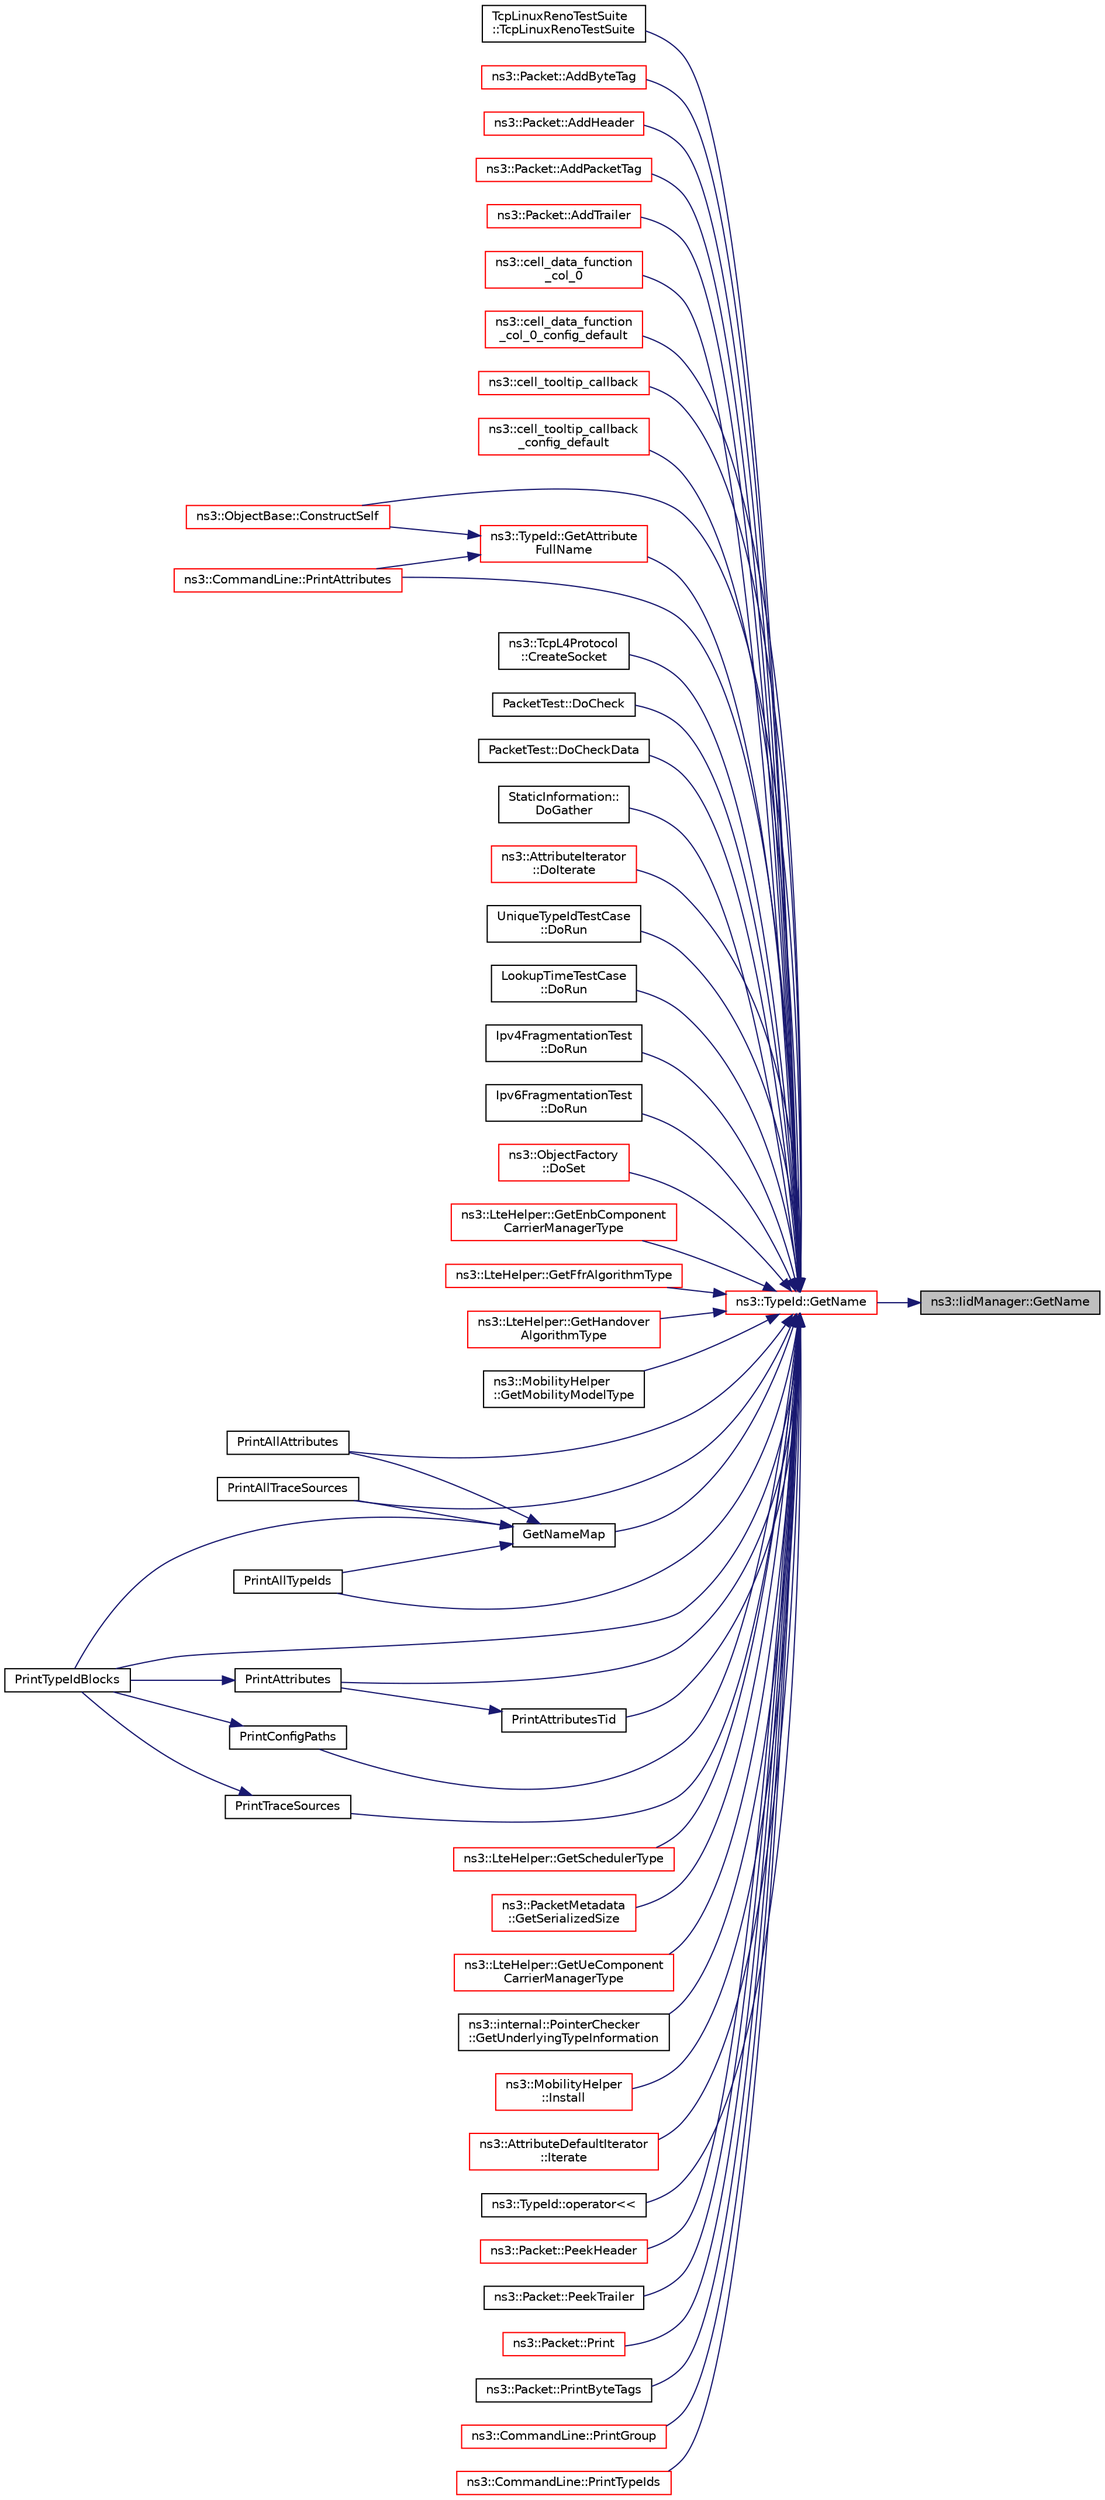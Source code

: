 digraph "ns3::IidManager::GetName"
{
 // LATEX_PDF_SIZE
  edge [fontname="Helvetica",fontsize="10",labelfontname="Helvetica",labelfontsize="10"];
  node [fontname="Helvetica",fontsize="10",shape=record];
  rankdir="RL";
  Node1 [label="ns3::IidManager::GetName",height=0.2,width=0.4,color="black", fillcolor="grey75", style="filled", fontcolor="black",tooltip="Get the name of a type id."];
  Node1 -> Node2 [dir="back",color="midnightblue",fontsize="10",style="solid",fontname="Helvetica"];
  Node2 [label="ns3::TypeId::GetName",height=0.2,width=0.4,color="red", fillcolor="white", style="filled",URL="$classns3_1_1_type_id.html#abc4965475a579c2afdc668d7a7d58374",tooltip="Get the name."];
  Node2 -> Node3 [dir="back",color="midnightblue",fontsize="10",style="solid",fontname="Helvetica"];
  Node3 [label="TcpLinuxRenoTestSuite\l::TcpLinuxRenoTestSuite",height=0.2,width=0.4,color="black", fillcolor="white", style="filled",URL="$class_tcp_linux_reno_test_suite.html#a364ff4b6b65a2cfcaba4be9c585d1982",tooltip=" "];
  Node2 -> Node4 [dir="back",color="midnightblue",fontsize="10",style="solid",fontname="Helvetica"];
  Node4 [label="ns3::Packet::AddByteTag",height=0.2,width=0.4,color="red", fillcolor="white", style="filled",URL="$classns3_1_1_packet.html#ad62c58f829e211a1604d203b871098af",tooltip="Tag each byte included in this packet with a new byte tag."];
  Node2 -> Node17 [dir="back",color="midnightblue",fontsize="10",style="solid",fontname="Helvetica"];
  Node17 [label="ns3::Packet::AddHeader",height=0.2,width=0.4,color="red", fillcolor="white", style="filled",URL="$classns3_1_1_packet.html#a465108c595a0bc592095cbcab1832ed8",tooltip="Add header to this packet."];
  Node2 -> Node662 [dir="back",color="midnightblue",fontsize="10",style="solid",fontname="Helvetica"];
  Node662 [label="ns3::Packet::AddPacketTag",height=0.2,width=0.4,color="red", fillcolor="white", style="filled",URL="$classns3_1_1_packet.html#ac4a6bcd77e58bdc14c42a7d572d66cc9",tooltip="Add a packet tag."];
  Node2 -> Node772 [dir="back",color="midnightblue",fontsize="10",style="solid",fontname="Helvetica"];
  Node772 [label="ns3::Packet::AddTrailer",height=0.2,width=0.4,color="red", fillcolor="white", style="filled",URL="$classns3_1_1_packet.html#ae26b490c30ae5bc98be5181ec6e06db8",tooltip="Add trailer to this packet."];
  Node2 -> Node774 [dir="back",color="midnightblue",fontsize="10",style="solid",fontname="Helvetica"];
  Node774 [label="ns3::cell_data_function\l_col_0",height=0.2,width=0.4,color="red", fillcolor="white", style="filled",URL="$namespacens3.html#abf373e954479aa3a2ba07d811d802311",tooltip="This function includes the name of the object, pointer, vector or vector item in the first column."];
  Node2 -> Node777 [dir="back",color="midnightblue",fontsize="10",style="solid",fontname="Helvetica"];
  Node777 [label="ns3::cell_data_function\l_col_0_config_default",height=0.2,width=0.4,color="red", fillcolor="white", style="filled",URL="$namespacens3.html#a18dc38f97b2252c3e10d44f9dbbe366b",tooltip="This function writes the attribute or typeid name in the column 0."];
  Node2 -> Node780 [dir="back",color="midnightblue",fontsize="10",style="solid",fontname="Helvetica"];
  Node780 [label="ns3::cell_tooltip_callback",height=0.2,width=0.4,color="red", fillcolor="white", style="filled",URL="$namespacens3.html#a0b4dc016823f5ae857205ca40e91cc56",tooltip="This function displays the tooltip for an object, pointer, vector item or an attribute."];
  Node2 -> Node781 [dir="back",color="midnightblue",fontsize="10",style="solid",fontname="Helvetica"];
  Node781 [label="ns3::cell_tooltip_callback\l_config_default",height=0.2,width=0.4,color="red", fillcolor="white", style="filled",URL="$namespacens3.html#a614e487215e562d0b6ac0b3b3f443f20",tooltip="This function is used to display a tooltip whenever the user puts the mouse over a type ID or an attr..."];
  Node2 -> Node782 [dir="back",color="midnightblue",fontsize="10",style="solid",fontname="Helvetica"];
  Node782 [label="ns3::ObjectBase::ConstructSelf",height=0.2,width=0.4,color="red", fillcolor="white", style="filled",URL="$classns3_1_1_object_base.html#a5cda18dec6d0744cb652a3ed60056958",tooltip="Complete construction of ObjectBase; invoked by derived classes."];
  Node2 -> Node893 [dir="back",color="midnightblue",fontsize="10",style="solid",fontname="Helvetica"];
  Node893 [label="ns3::TcpL4Protocol\l::CreateSocket",height=0.2,width=0.4,color="black", fillcolor="white", style="filled",URL="$classns3_1_1_tcp_l4_protocol.html#aff234df940f094cabaf74f5383639574",tooltip="Create a TCP socket using the specified congestion control algorithm TypeId."];
  Node2 -> Node2861 [dir="back",color="midnightblue",fontsize="10",style="solid",fontname="Helvetica"];
  Node2861 [label="PacketTest::DoCheck",height=0.2,width=0.4,color="black", fillcolor="white", style="filled",URL="$class_packet_test.html#a8bfedb5c3b60f014e305a87701e73797",tooltip="Checks the packet."];
  Node2 -> Node2862 [dir="back",color="midnightblue",fontsize="10",style="solid",fontname="Helvetica"];
  Node2862 [label="PacketTest::DoCheckData",height=0.2,width=0.4,color="black", fillcolor="white", style="filled",URL="$class_packet_test.html#a465a59af7738ee55076b0a10a66016b4",tooltip=" "];
  Node2 -> Node2863 [dir="back",color="midnightblue",fontsize="10",style="solid",fontname="Helvetica"];
  Node2863 [label="StaticInformation::\lDoGather",height=0.2,width=0.4,color="black", fillcolor="white", style="filled",URL="$class_static_information.html#a069effffe5ecd58b6cc7eeb86d4eed0e",tooltip="Gather attribute, configuration path information for tid."];
  Node2 -> Node2864 [dir="back",color="midnightblue",fontsize="10",style="solid",fontname="Helvetica"];
  Node2864 [label="ns3::AttributeIterator\l::DoIterate",height=0.2,width=0.4,color="red", fillcolor="white", style="filled",URL="$classns3_1_1_attribute_iterator.html#a01259d50f232e21c9c605547e26b34bb",tooltip="Perform the iteration."];
  Node2 -> Node2867 [dir="back",color="midnightblue",fontsize="10",style="solid",fontname="Helvetica"];
  Node2867 [label="UniqueTypeIdTestCase\l::DoRun",height=0.2,width=0.4,color="black", fillcolor="white", style="filled",URL="$class_unique_type_id_test_case.html#aaaf0de0c7f78d4143b4e205828cc9726",tooltip="Implementation to actually run this TestCase."];
  Node2 -> Node2868 [dir="back",color="midnightblue",fontsize="10",style="solid",fontname="Helvetica"];
  Node2868 [label="LookupTimeTestCase\l::DoRun",height=0.2,width=0.4,color="black", fillcolor="white", style="filled",URL="$class_lookup_time_test_case.html#a666ef6b8a01c9e1c8c7eddc424f1edc4",tooltip="Implementation to actually run this TestCase."];
  Node2 -> Node12 [dir="back",color="midnightblue",fontsize="10",style="solid",fontname="Helvetica"];
  Node12 [label="Ipv4FragmentationTest\l::DoRun",height=0.2,width=0.4,color="black", fillcolor="white", style="filled",URL="$class_ipv4_fragmentation_test.html#abe15a9d41a354bd95bf8c0b1622a54cb",tooltip="Implementation to actually run this TestCase."];
  Node2 -> Node14 [dir="back",color="midnightblue",fontsize="10",style="solid",fontname="Helvetica"];
  Node14 [label="Ipv6FragmentationTest\l::DoRun",height=0.2,width=0.4,color="black", fillcolor="white", style="filled",URL="$class_ipv6_fragmentation_test.html#a83bd2f74ceac188b83cfb604a90c7b7b",tooltip="Implementation to actually run this TestCase."];
  Node2 -> Node2869 [dir="back",color="midnightblue",fontsize="10",style="solid",fontname="Helvetica"];
  Node2869 [label="ns3::ObjectFactory\l::DoSet",height=0.2,width=0.4,color="red", fillcolor="white", style="filled",URL="$classns3_1_1_object_factory.html#aadb67a8cecc138001fd042e4960123f3",tooltip="Set an attribute to be set during construction."];
  Node2 -> Node3023 [dir="back",color="midnightblue",fontsize="10",style="solid",fontname="Helvetica"];
  Node3023 [label="ns3::TypeId::GetAttribute\lFullName",height=0.2,width=0.4,color="red", fillcolor="white", style="filled",URL="$classns3_1_1_type_id.html#a750c20decd8786e40ae504f566345177",tooltip="Get the Attribute name by index."];
  Node3023 -> Node782 [dir="back",color="midnightblue",fontsize="10",style="solid",fontname="Helvetica"];
  Node3023 -> Node3025 [dir="back",color="midnightblue",fontsize="10",style="solid",fontname="Helvetica"];
  Node3025 [label="ns3::CommandLine::PrintAttributes",height=0.2,width=0.4,color="red", fillcolor="white", style="filled",URL="$classns3_1_1_command_line.html#acf37895d9990d95ccdba148ce3df5023",tooltip="Handler for --PrintAttributes: print the attributes for a given type."];
  Node2 -> Node3029 [dir="back",color="midnightblue",fontsize="10",style="solid",fontname="Helvetica"];
  Node3029 [label="ns3::LteHelper::GetEnbComponent\lCarrierManagerType",height=0.2,width=0.4,color="red", fillcolor="white", style="filled",URL="$classns3_1_1_lte_helper.html#a3766f7608368f55b6f1bdd074a43cc4d",tooltip=" "];
  Node2 -> Node3031 [dir="back",color="midnightblue",fontsize="10",style="solid",fontname="Helvetica"];
  Node3031 [label="ns3::LteHelper::GetFfrAlgorithmType",height=0.2,width=0.4,color="red", fillcolor="white", style="filled",URL="$classns3_1_1_lte_helper.html#a622eaffbf4cb51da21b315d51537ff59",tooltip=" "];
  Node2 -> Node3032 [dir="back",color="midnightblue",fontsize="10",style="solid",fontname="Helvetica"];
  Node3032 [label="ns3::LteHelper::GetHandover\lAlgorithmType",height=0.2,width=0.4,color="red", fillcolor="white", style="filled",URL="$classns3_1_1_lte_helper.html#aa418b147e8ded2ce391735ad0fce570a",tooltip=" "];
  Node2 -> Node3033 [dir="back",color="midnightblue",fontsize="10",style="solid",fontname="Helvetica"];
  Node3033 [label="ns3::MobilityHelper\l::GetMobilityModelType",height=0.2,width=0.4,color="black", fillcolor="white", style="filled",URL="$classns3_1_1_mobility_helper.html#a3d3cbecdc0ed934fd4269d2f6d021d05",tooltip=" "];
  Node2 -> Node3034 [dir="back",color="midnightblue",fontsize="10",style="solid",fontname="Helvetica"];
  Node3034 [label="GetNameMap",height=0.2,width=0.4,color="black", fillcolor="white", style="filled",URL="$print-introspected-doxygen_8cc.html#a196946b40d2e3c6afe86088e17076d3e",tooltip="Create a map from the class names to their index in the vector of TypeId's so that the names will end..."];
  Node3034 -> Node3035 [dir="back",color="midnightblue",fontsize="10",style="solid",fontname="Helvetica"];
  Node3035 [label="PrintAllAttributes",height=0.2,width=0.4,color="black", fillcolor="white", style="filled",URL="$print-introspected-doxygen_8cc.html#a6582b74e79d2b00f171c8e644108bc87",tooltip="Print the list of all Attributes."];
  Node3034 -> Node3036 [dir="back",color="midnightblue",fontsize="10",style="solid",fontname="Helvetica"];
  Node3036 [label="PrintAllTraceSources",height=0.2,width=0.4,color="black", fillcolor="white", style="filled",URL="$print-introspected-doxygen_8cc.html#a23d80244adcc8de3ea7f21080a6d9bbe",tooltip="Print the list of all Trace sources."];
  Node3034 -> Node3037 [dir="back",color="midnightblue",fontsize="10",style="solid",fontname="Helvetica"];
  Node3037 [label="PrintAllTypeIds",height=0.2,width=0.4,color="black", fillcolor="white", style="filled",URL="$print-introspected-doxygen_8cc.html#ace05c489c3a08800a0bfbadb8d4867de",tooltip="Print the list of all TypeIds."];
  Node3034 -> Node3038 [dir="back",color="midnightblue",fontsize="10",style="solid",fontname="Helvetica"];
  Node3038 [label="PrintTypeIdBlocks",height=0.2,width=0.4,color="black", fillcolor="white", style="filled",URL="$print-introspected-doxygen_8cc.html#a62645d02d71b5d1622ccb9f16d5fa412",tooltip="Print the doxy block for each TypeId."];
  Node2 -> Node3039 [dir="back",color="midnightblue",fontsize="10",style="solid",fontname="Helvetica"];
  Node3039 [label="ns3::LteHelper::GetSchedulerType",height=0.2,width=0.4,color="red", fillcolor="white", style="filled",URL="$classns3_1_1_lte_helper.html#af84d6067226d2bebf75a349339d4ad67",tooltip=" "];
  Node2 -> Node3040 [dir="back",color="midnightblue",fontsize="10",style="solid",fontname="Helvetica"];
  Node3040 [label="ns3::PacketMetadata\l::GetSerializedSize",height=0.2,width=0.4,color="red", fillcolor="white", style="filled",URL="$classns3_1_1_packet_metadata.html#af93a86641616bee2ef0edd64736e7292",tooltip="Get the metadata serialized size."];
  Node2 -> Node3044 [dir="back",color="midnightblue",fontsize="10",style="solid",fontname="Helvetica"];
  Node3044 [label="ns3::LteHelper::GetUeComponent\lCarrierManagerType",height=0.2,width=0.4,color="red", fillcolor="white", style="filled",URL="$classns3_1_1_lte_helper.html#a8e249c6f2f863b7a3c965ec401235c7d",tooltip=" "];
  Node2 -> Node3045 [dir="back",color="midnightblue",fontsize="10",style="solid",fontname="Helvetica"];
  Node3045 [label="ns3::internal::PointerChecker\l::GetUnderlyingTypeInformation",height=0.2,width=0.4,color="black", fillcolor="white", style="filled",URL="$classns3_1_1internal_1_1_pointer_checker.html#a6f3273a208472498fb0f02be035f8ccf",tooltip=" "];
  Node2 -> Node2795 [dir="back",color="midnightblue",fontsize="10",style="solid",fontname="Helvetica"];
  Node2795 [label="ns3::MobilityHelper\l::Install",height=0.2,width=0.4,color="red", fillcolor="white", style="filled",URL="$classns3_1_1_mobility_helper.html#a4da4b0cc1211f4c9288b978ed7d3f85a",tooltip="\"Layout\" a single node according to the current position allocator type."];
  Node2 -> Node3046 [dir="back",color="midnightblue",fontsize="10",style="solid",fontname="Helvetica"];
  Node3046 [label="ns3::AttributeDefaultIterator\l::Iterate",height=0.2,width=0.4,color="red", fillcolor="white", style="filled",URL="$classns3_1_1_attribute_default_iterator.html#a45ad9397f93cfacce5f13b232447d251",tooltip="This function will go through all the TypeIds and get only the attributes which are explicit values (..."];
  Node2 -> Node3048 [dir="back",color="midnightblue",fontsize="10",style="solid",fontname="Helvetica"];
  Node3048 [label="ns3::TypeId::operator\<\<",height=0.2,width=0.4,color="black", fillcolor="white", style="filled",URL="$classns3_1_1_type_id.html#a4b6de61c9446dd835cf938e0f1366bc9",tooltip="Output streamer."];
  Node2 -> Node3049 [dir="back",color="midnightblue",fontsize="10",style="solid",fontname="Helvetica"];
  Node3049 [label="ns3::Packet::PeekHeader",height=0.2,width=0.4,color="red", fillcolor="white", style="filled",URL="$classns3_1_1_packet.html#acc152757db7d44974640b089335b7003",tooltip="Deserialize but does not remove the header from the internal buffer."];
  Node2 -> Node3073 [dir="back",color="midnightblue",fontsize="10",style="solid",fontname="Helvetica"];
  Node3073 [label="ns3::Packet::PeekTrailer",height=0.2,width=0.4,color="black", fillcolor="white", style="filled",URL="$classns3_1_1_packet.html#ace1fc287b3fc4fc12e72954e35342131",tooltip="Deserialize but does not remove a trailer from the internal buffer."];
  Node2 -> Node3074 [dir="back",color="midnightblue",fontsize="10",style="solid",fontname="Helvetica"];
  Node3074 [label="ns3::Packet::Print",height=0.2,width=0.4,color="red", fillcolor="white", style="filled",URL="$classns3_1_1_packet.html#ad25486a838ac04533c83ff600d84546f",tooltip="Print the packet contents."];
  Node2 -> Node3035 [dir="back",color="midnightblue",fontsize="10",style="solid",fontname="Helvetica"];
  Node2 -> Node3036 [dir="back",color="midnightblue",fontsize="10",style="solid",fontname="Helvetica"];
  Node2 -> Node3037 [dir="back",color="midnightblue",fontsize="10",style="solid",fontname="Helvetica"];
  Node2 -> Node3025 [dir="back",color="midnightblue",fontsize="10",style="solid",fontname="Helvetica"];
  Node2 -> Node3078 [dir="back",color="midnightblue",fontsize="10",style="solid",fontname="Helvetica"];
  Node3078 [label="PrintAttributes",height=0.2,width=0.4,color="black", fillcolor="white", style="filled",URL="$print-introspected-doxygen_8cc.html#ae1835e579578f69543dea8a8ef9a6d1b",tooltip="Print the Attributes block for tid, including Attributes declared in base classes."];
  Node3078 -> Node3038 [dir="back",color="midnightblue",fontsize="10",style="solid",fontname="Helvetica"];
  Node2 -> Node3079 [dir="back",color="midnightblue",fontsize="10",style="solid",fontname="Helvetica"];
  Node3079 [label="PrintAttributesTid",height=0.2,width=0.4,color="black", fillcolor="white", style="filled",URL="$print-introspected-doxygen_8cc.html#af7d3e211ca4107638fd7b5699f569ff8",tooltip="Print direct Attributes for this TypeId."];
  Node3079 -> Node3078 [dir="back",color="midnightblue",fontsize="10",style="solid",fontname="Helvetica"];
  Node2 -> Node3080 [dir="back",color="midnightblue",fontsize="10",style="solid",fontname="Helvetica"];
  Node3080 [label="ns3::Packet::PrintByteTags",height=0.2,width=0.4,color="black", fillcolor="white", style="filled",URL="$classns3_1_1_packet.html#a3c6a3e2089f1f970ddf7405fa6c9703d",tooltip="Iterate over the byte tags present in this packet, and invoke the Print method of each tag stored in ..."];
  Node2 -> Node3081 [dir="back",color="midnightblue",fontsize="10",style="solid",fontname="Helvetica"];
  Node3081 [label="PrintConfigPaths",height=0.2,width=0.4,color="black", fillcolor="white", style="filled",URL="$print-introspected-doxygen_8cc.html#aca1ed0ddeb1938b79f432a8f05a07905",tooltip="Print config paths."];
  Node3081 -> Node3038 [dir="back",color="midnightblue",fontsize="10",style="solid",fontname="Helvetica"];
  Node2 -> Node3082 [dir="back",color="midnightblue",fontsize="10",style="solid",fontname="Helvetica"];
  Node3082 [label="ns3::CommandLine::PrintGroup",height=0.2,width=0.4,color="red", fillcolor="white", style="filled",URL="$classns3_1_1_command_line.html#a5cc51bae70149bc24ed7bd32cf12d430",tooltip="Handler for --PrintGroup: print all types belonging to a given group."];
  Node2 -> Node3083 [dir="back",color="midnightblue",fontsize="10",style="solid",fontname="Helvetica"];
  Node3083 [label="PrintTraceSources",height=0.2,width=0.4,color="black", fillcolor="white", style="filled",URL="$print-introspected-doxygen_8cc.html#aa2166166c1bd1796ad0b51f7273491df",tooltip="Print the Trace sources block for tid, including Trace sources declared in base classes."];
  Node3083 -> Node3038 [dir="back",color="midnightblue",fontsize="10",style="solid",fontname="Helvetica"];
  Node2 -> Node3038 [dir="back",color="midnightblue",fontsize="10",style="solid",fontname="Helvetica"];
  Node2 -> Node3084 [dir="back",color="midnightblue",fontsize="10",style="solid",fontname="Helvetica"];
  Node3084 [label="ns3::CommandLine::PrintTypeIds",height=0.2,width=0.4,color="red", fillcolor="white", style="filled",URL="$classns3_1_1_command_line.html#a211b4fb0f07de24267ff58687d4defac",tooltip="Handler for --PrintTypeIds: print all TypeId names."];
}
